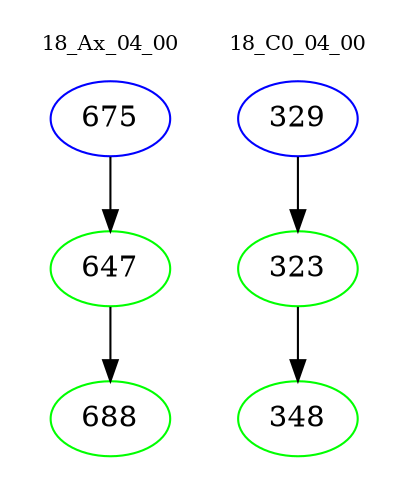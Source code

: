 digraph{
subgraph cluster_0 {
color = white
label = "18_Ax_04_00";
fontsize=10;
T0_675 [label="675", color="blue"]
T0_675 -> T0_647 [color="black"]
T0_647 [label="647", color="green"]
T0_647 -> T0_688 [color="black"]
T0_688 [label="688", color="green"]
}
subgraph cluster_1 {
color = white
label = "18_C0_04_00";
fontsize=10;
T1_329 [label="329", color="blue"]
T1_329 -> T1_323 [color="black"]
T1_323 [label="323", color="green"]
T1_323 -> T1_348 [color="black"]
T1_348 [label="348", color="green"]
}
}
